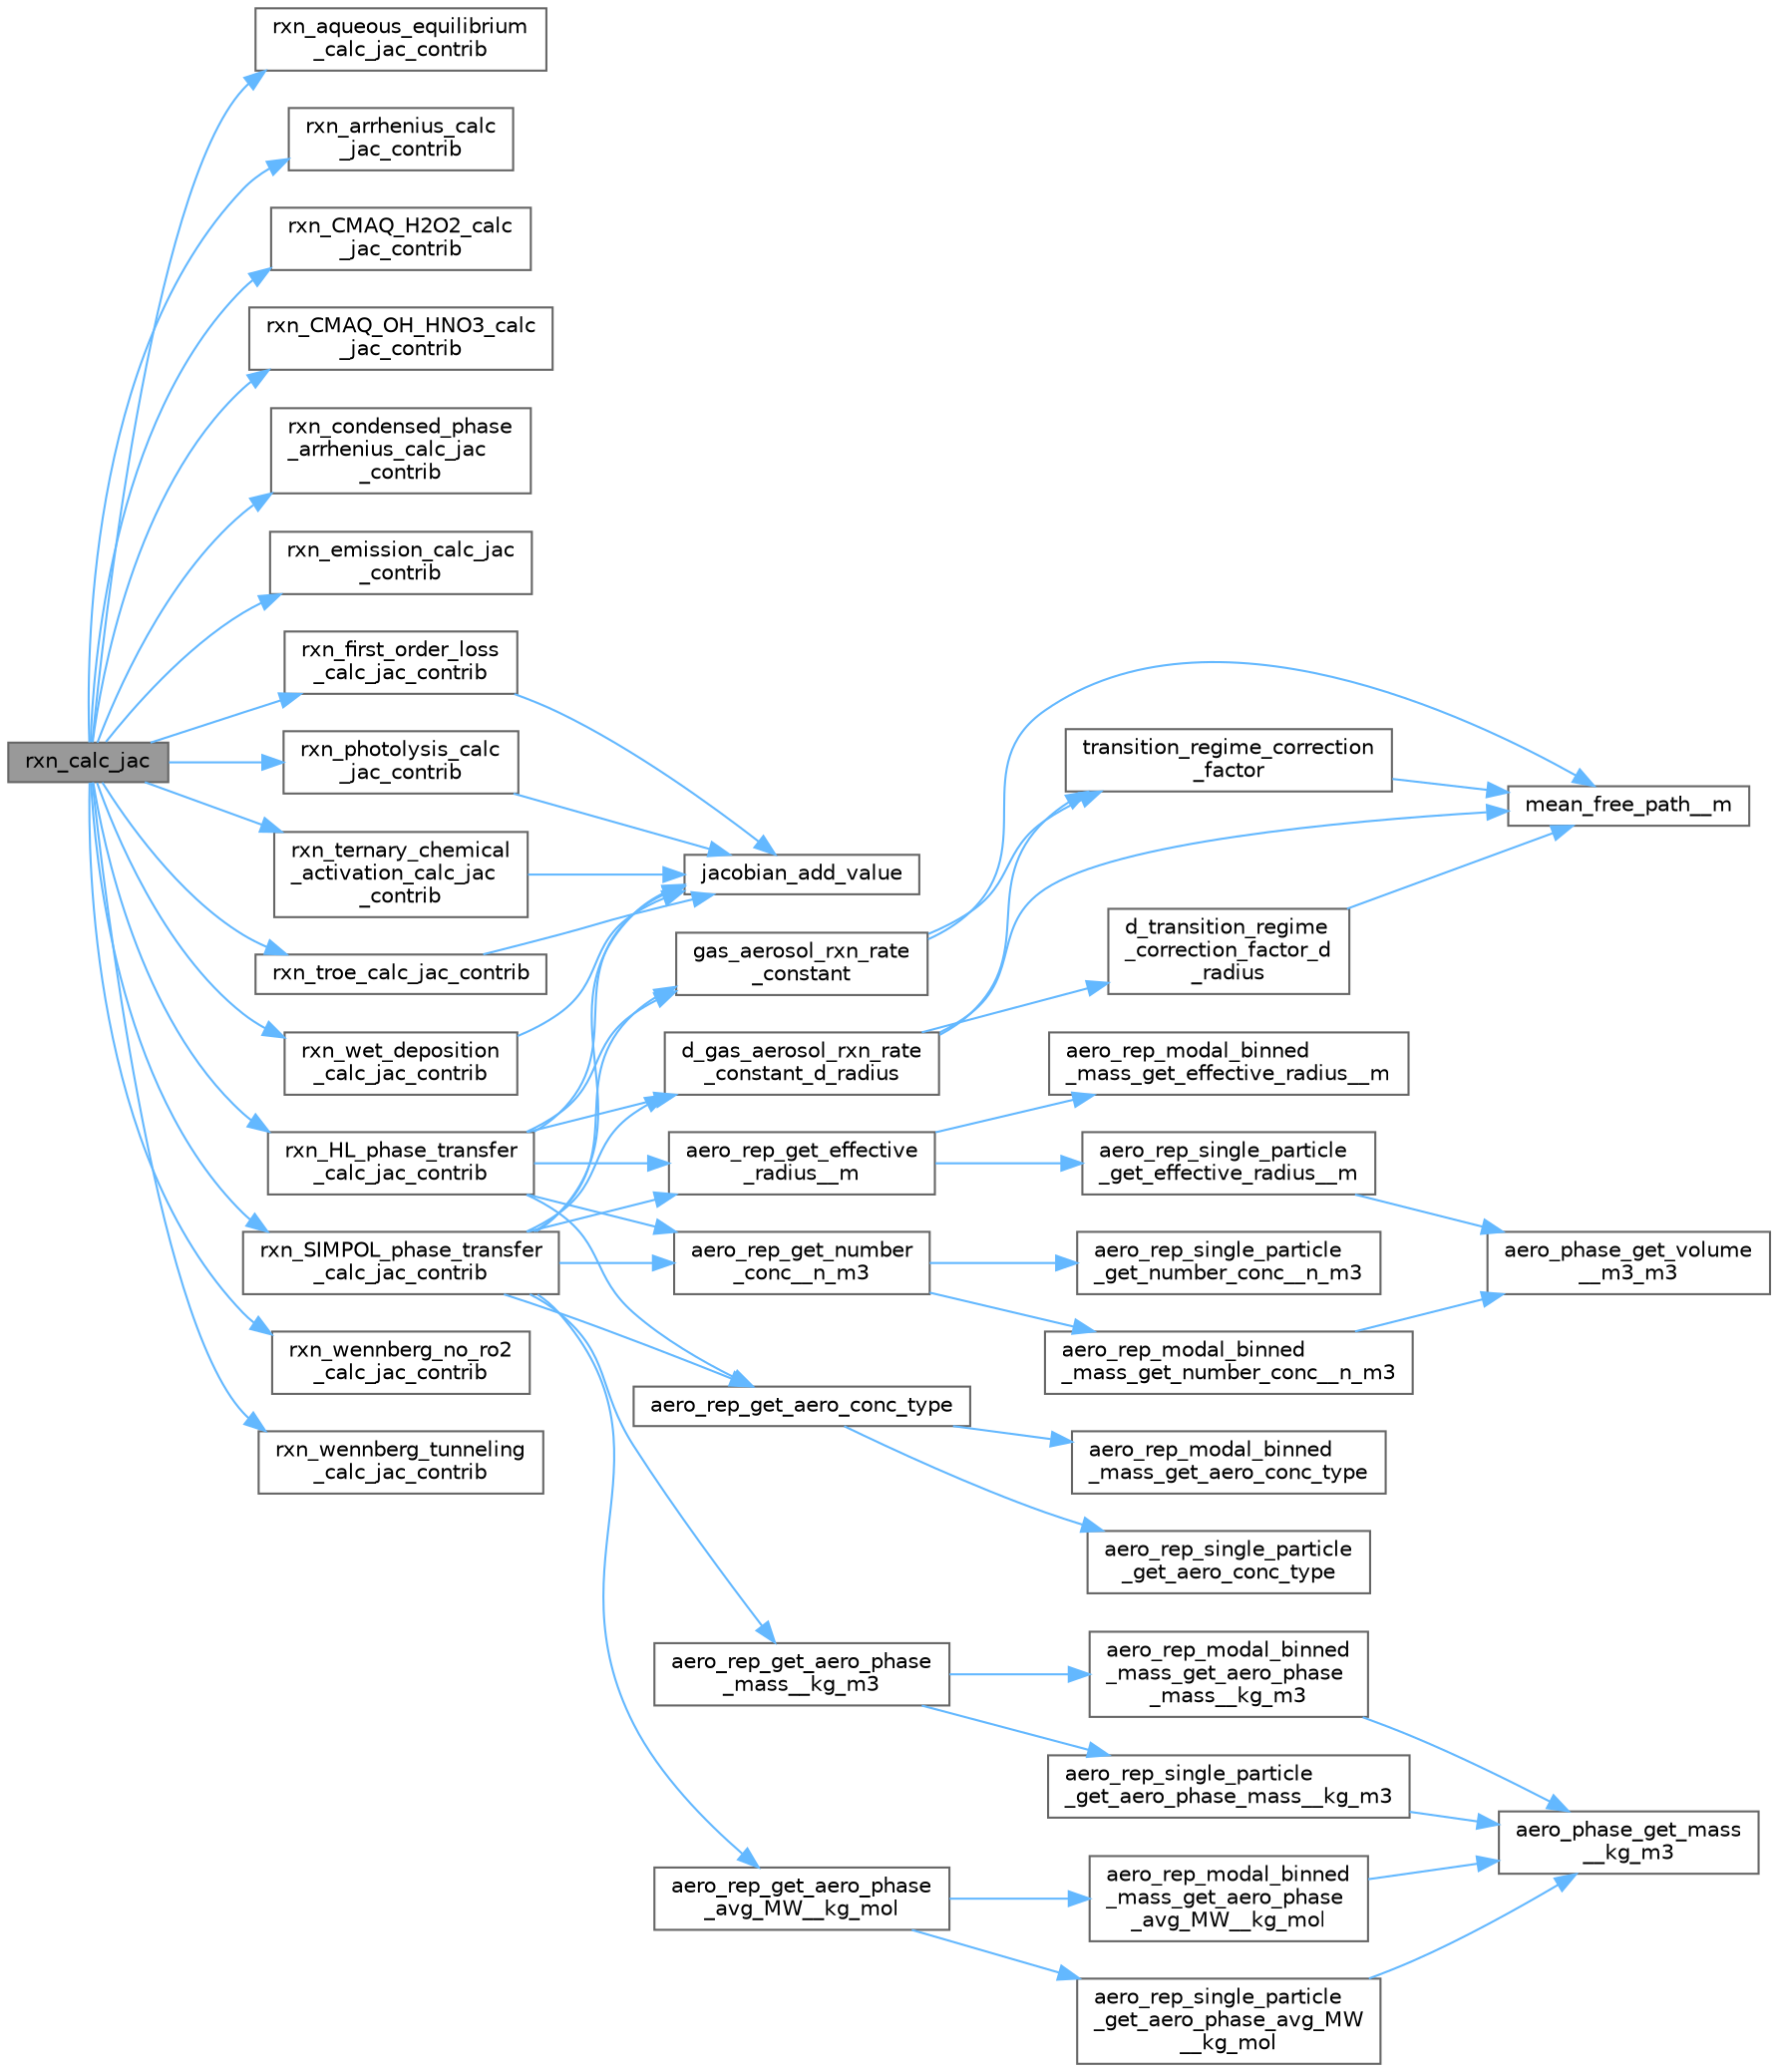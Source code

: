 digraph "rxn_calc_jac"
{
 // LATEX_PDF_SIZE
  bgcolor="transparent";
  edge [fontname=Helvetica,fontsize=10,labelfontname=Helvetica,labelfontsize=10];
  node [fontname=Helvetica,fontsize=10,shape=box,height=0.2,width=0.4];
  rankdir="LR";
  Node1 [label="rxn_calc_jac",height=0.2,width=0.4,color="gray40", fillcolor="grey60", style="filled", fontcolor="black",tooltip="Calculate the Jacobian."];
  Node1 -> Node2 [color="steelblue1",style="solid"];
  Node2 [label="rxn_aqueous_equilibrium\l_calc_jac_contrib",height=0.2,width=0.4,color="grey40", fillcolor="white", style="filled",URL="$rxns_8h.html#a3a1c1ef70d2f51a82338eab340b90d15",tooltip=" "];
  Node1 -> Node3 [color="steelblue1",style="solid"];
  Node3 [label="rxn_arrhenius_calc\l_jac_contrib",height=0.2,width=0.4,color="grey40", fillcolor="white", style="filled",URL="$rxns_8h.html#a6625604c5e4db9e3ee2840ec5c7ac958",tooltip=" "];
  Node1 -> Node4 [color="steelblue1",style="solid"];
  Node4 [label="rxn_CMAQ_H2O2_calc\l_jac_contrib",height=0.2,width=0.4,color="grey40", fillcolor="white", style="filled",URL="$rxns_8h.html#a3bb761f27db80079d009bfc5a6360549",tooltip=" "];
  Node1 -> Node5 [color="steelblue1",style="solid"];
  Node5 [label="rxn_CMAQ_OH_HNO3_calc\l_jac_contrib",height=0.2,width=0.4,color="grey40", fillcolor="white", style="filled",URL="$rxns_8h.html#ac8fab368dc4dda8e35c017a3647baa80",tooltip=" "];
  Node1 -> Node6 [color="steelblue1",style="solid"];
  Node6 [label="rxn_condensed_phase\l_arrhenius_calc_jac\l_contrib",height=0.2,width=0.4,color="grey40", fillcolor="white", style="filled",URL="$rxns_8h.html#a213c32e23ab79e40722d07eb9d3a43d0",tooltip=" "];
  Node1 -> Node7 [color="steelblue1",style="solid"];
  Node7 [label="rxn_emission_calc_jac\l_contrib",height=0.2,width=0.4,color="grey40", fillcolor="white", style="filled",URL="$rxn__emission_8c.html#ab50d43d95dad6b99d9d3fa5c8c887884",tooltip="Calculate contributions to the Jacobian from this reaction."];
  Node1 -> Node8 [color="steelblue1",style="solid"];
  Node8 [label="rxn_first_order_loss\l_calc_jac_contrib",height=0.2,width=0.4,color="grey40", fillcolor="white", style="filled",URL="$rxn__first__order__loss_8c.html#a07413cad7e1d96989ea035941a53e915",tooltip="Calculate contributions to the Jacobian from this reaction."];
  Node8 -> Node9 [color="steelblue1",style="solid"];
  Node9 [label="jacobian_add_value",height=0.2,width=0.4,color="grey40", fillcolor="white", style="filled",URL="$_jacobian_8c.html#a844d8b2784c48a794ada38d053b1d1b3",tooltip="Add a contribution to the Jacobian."];
  Node1 -> Node10 [color="steelblue1",style="solid"];
  Node10 [label="rxn_HL_phase_transfer\l_calc_jac_contrib",height=0.2,width=0.4,color="grey40", fillcolor="white", style="filled",URL="$rxn___h_l__phase__transfer_8c.html#a4e04c50da5215b9886991e6f0c98cccc",tooltip="Calculate contributions to the Jacobian from this reaction."];
  Node10 -> Node11 [color="steelblue1",style="solid"];
  Node11 [label="aero_rep_get_aero_conc_type",height=0.2,width=0.4,color="grey40", fillcolor="white", style="filled",URL="$aero__rep__solver_8c.html#a00aee7bec2d9284a74c0eb26d346dc81",tooltip="Check whether aerosol concentrations are per-particle or total for each phase."];
  Node11 -> Node12 [color="steelblue1",style="solid"];
  Node12 [label="aero_rep_modal_binned\l_mass_get_aero_conc_type",height=0.2,width=0.4,color="grey40", fillcolor="white", style="filled",URL="$aero__rep__modal__binned__mass_8c.html#a5806fae1fe7d70369bfb7a0d9c54d12f",tooltip="Get the type of aerosol concentration used."];
  Node11 -> Node13 [color="steelblue1",style="solid"];
  Node13 [label="aero_rep_single_particle\l_get_aero_conc_type",height=0.2,width=0.4,color="grey40", fillcolor="white", style="filled",URL="$aero__rep__single__particle_8c.html#a59114de73dd305d5825a8547155b8946",tooltip="Get the type of aerosol concentration used."];
  Node10 -> Node14 [color="steelblue1",style="solid"];
  Node14 [label="aero_rep_get_effective\l_radius__m",height=0.2,width=0.4,color="grey40", fillcolor="white", style="filled",URL="$aero__rep__solver_8c.html#aab8fc9de2c9bfe5d012e80322a5b653b",tooltip="Get the effective particle radius,  (m)"];
  Node14 -> Node15 [color="steelblue1",style="solid"];
  Node15 [label="aero_rep_modal_binned\l_mass_get_effective_radius__m",height=0.2,width=0.4,color="grey40", fillcolor="white", style="filled",URL="$aero__rep__modal__binned__mass_8c.html#a8d5bf734337581d90c2280ab858ccf96",tooltip="Get the effective particle radius  (m)"];
  Node14 -> Node16 [color="steelblue1",style="solid"];
  Node16 [label="aero_rep_single_particle\l_get_effective_radius__m",height=0.2,width=0.4,color="grey40", fillcolor="white", style="filled",URL="$aero__rep__single__particle_8c.html#a48b11d345d89071d34e67b5063b1b891",tooltip="Get the effective particle radius  (m)"];
  Node16 -> Node17 [color="steelblue1",style="solid"];
  Node17 [label="aero_phase_get_volume\l__m3_m3",height=0.2,width=0.4,color="grey40", fillcolor="white", style="filled",URL="$aero__phase__solver_8c.html#a6e493e863924f29d6bd06598fa657f08",tooltip="Get the volume of an aerosol phase."];
  Node10 -> Node18 [color="steelblue1",style="solid"];
  Node18 [label="aero_rep_get_number\l_conc__n_m3",height=0.2,width=0.4,color="grey40", fillcolor="white", style="filled",URL="$aero__rep__solver_8c.html#aa56870eb4fe20532461b1634d7688210",tooltip="Get the particle number concentration  ( )"];
  Node18 -> Node19 [color="steelblue1",style="solid"];
  Node19 [label="aero_rep_modal_binned\l_mass_get_number_conc__n_m3",height=0.2,width=0.4,color="grey40", fillcolor="white", style="filled",URL="$aero__rep__modal__binned__mass_8c.html#a2e585253c19aa48dec8c55b963999e9d",tooltip="Get the particle number concentration  ( )"];
  Node19 -> Node17 [color="steelblue1",style="solid"];
  Node18 -> Node20 [color="steelblue1",style="solid"];
  Node20 [label="aero_rep_single_particle\l_get_number_conc__n_m3",height=0.2,width=0.4,color="grey40", fillcolor="white", style="filled",URL="$aero__rep__single__particle_8c.html#afa7d35b774d0ab4d7cad7fb30d75e897",tooltip="Get the particle number concentration  ( )"];
  Node10 -> Node21 [color="steelblue1",style="solid"];
  Node21 [label="d_gas_aerosol_rxn_rate\l_constant_d_radius",height=0.2,width=0.4,color="grey40", fillcolor="white", style="filled",URL="$util_8h.html#ad31f0cb5f01c257931b6e82d91b6fb23",tooltip=" "];
  Node21 -> Node22 [color="steelblue1",style="solid"];
  Node22 [label="d_transition_regime\l_correction_factor_d\l_radius",height=0.2,width=0.4,color="grey40", fillcolor="white", style="filled",URL="$util_8h.html#af0918da54a73bf30e7079908caea2efd",tooltip=" "];
  Node22 -> Node23 [color="steelblue1",style="solid"];
  Node23 [label="mean_free_path__m",height=0.2,width=0.4,color="grey40", fillcolor="white", style="filled",URL="$util_8h.html#ae1c969544a10c17746622cf73186835c",tooltip=" "];
  Node21 -> Node23 [color="steelblue1",style="solid"];
  Node21 -> Node24 [color="steelblue1",style="solid"];
  Node24 [label="transition_regime_correction\l_factor",height=0.2,width=0.4,color="grey40", fillcolor="white", style="filled",URL="$util_8h.html#a0ade6cf865e738fbd0629ca08500679d",tooltip=" "];
  Node24 -> Node23 [color="steelblue1",style="solid"];
  Node10 -> Node25 [color="steelblue1",style="solid"];
  Node25 [label="gas_aerosol_rxn_rate\l_constant",height=0.2,width=0.4,color="grey40", fillcolor="white", style="filled",URL="$util_8h.html#ada92558814324f22e19743fbf25ceb0f",tooltip=" "];
  Node25 -> Node23 [color="steelblue1",style="solid"];
  Node25 -> Node24 [color="steelblue1",style="solid"];
  Node10 -> Node9 [color="steelblue1",style="solid"];
  Node1 -> Node26 [color="steelblue1",style="solid"];
  Node26 [label="rxn_photolysis_calc\l_jac_contrib",height=0.2,width=0.4,color="grey40", fillcolor="white", style="filled",URL="$rxn__photolysis_8c.html#a12201d188bd114013b835e74912fdf53",tooltip="Calculate contributions to the Jacobian from this reaction."];
  Node26 -> Node9 [color="steelblue1",style="solid"];
  Node1 -> Node27 [color="steelblue1",style="solid"];
  Node27 [label="rxn_SIMPOL_phase_transfer\l_calc_jac_contrib",height=0.2,width=0.4,color="grey40", fillcolor="white", style="filled",URL="$rxn___s_i_m_p_o_l__phase__transfer_8c.html#a2c6b4163ab0a9e65eec7dd8286d67885",tooltip="Calculate contributions to the Jacobian from this reaction."];
  Node27 -> Node11 [color="steelblue1",style="solid"];
  Node27 -> Node28 [color="steelblue1",style="solid"];
  Node28 [label="aero_rep_get_aero_phase\l_avg_MW__kg_mol",height=0.2,width=0.4,color="grey40", fillcolor="white", style="filled",URL="$aero__rep__solver_8c.html#a513044e29b338d17d02b5bc472a8046f",tooltip="Get the average molecular weight of an aerosol phase in this representation  ( )"];
  Node28 -> Node29 [color="steelblue1",style="solid"];
  Node29 [label="aero_rep_modal_binned\l_mass_get_aero_phase\l_avg_MW__kg_mol",height=0.2,width=0.4,color="grey40", fillcolor="white", style="filled",URL="$aero__rep__modal__binned__mass_8c.html#a2c1fd8badaa6ebffd2b45ab5314c1279",tooltip="Get the average molecular weight in an aerosol phase  ( )"];
  Node29 -> Node30 [color="steelblue1",style="solid"];
  Node30 [label="aero_phase_get_mass\l__kg_m3",height=0.2,width=0.4,color="grey40", fillcolor="white", style="filled",URL="$aero__phase__solver_8c.html#a965e0b9fc79db694be201edd05377dd1",tooltip="Get the mass and average MW in an aerosol phase."];
  Node28 -> Node31 [color="steelblue1",style="solid"];
  Node31 [label="aero_rep_single_particle\l_get_aero_phase_avg_MW\l__kg_mol",height=0.2,width=0.4,color="grey40", fillcolor="white", style="filled",URL="$aero__rep__single__particle_8c.html#a203b6931fd5a504b7cc1750eb582b60c",tooltip="Get the average molecular weight in an aerosol phase  ( )"];
  Node31 -> Node30 [color="steelblue1",style="solid"];
  Node27 -> Node32 [color="steelblue1",style="solid"];
  Node32 [label="aero_rep_get_aero_phase\l_mass__kg_m3",height=0.2,width=0.4,color="grey40", fillcolor="white", style="filled",URL="$aero__rep__solver_8c.html#a0d5fc5c14f5fc182d80811b27c644e86",tooltip="Get the total mass of an aerosol phase in this representation  ( )"];
  Node32 -> Node33 [color="steelblue1",style="solid"];
  Node33 [label="aero_rep_modal_binned\l_mass_get_aero_phase\l_mass__kg_m3",height=0.2,width=0.4,color="grey40", fillcolor="white", style="filled",URL="$aero__rep__modal__binned__mass_8c.html#aa84e95ce69656ab640edfdb32cc71d4c",tooltip="Get the total mass in an aerosol phase  ( )"];
  Node33 -> Node30 [color="steelblue1",style="solid"];
  Node32 -> Node34 [color="steelblue1",style="solid"];
  Node34 [label="aero_rep_single_particle\l_get_aero_phase_mass__kg_m3",height=0.2,width=0.4,color="grey40", fillcolor="white", style="filled",URL="$aero__rep__single__particle_8c.html#ad49c89b34b57e5b644d6506ead9dea34",tooltip="Get the total mass in an aerosol phase  ( )"];
  Node34 -> Node30 [color="steelblue1",style="solid"];
  Node27 -> Node14 [color="steelblue1",style="solid"];
  Node27 -> Node18 [color="steelblue1",style="solid"];
  Node27 -> Node21 [color="steelblue1",style="solid"];
  Node27 -> Node25 [color="steelblue1",style="solid"];
  Node27 -> Node9 [color="steelblue1",style="solid"];
  Node1 -> Node35 [color="steelblue1",style="solid"];
  Node35 [label="rxn_ternary_chemical\l_activation_calc_jac\l_contrib",height=0.2,width=0.4,color="grey40", fillcolor="white", style="filled",URL="$rxn__ternary__chemical__activation_8c.html#a0e03361890588fa6e5b8d43b5f63d208",tooltip="Calculate contributions to the Jacobian from this reaction."];
  Node35 -> Node9 [color="steelblue1",style="solid"];
  Node1 -> Node36 [color="steelblue1",style="solid"];
  Node36 [label="rxn_troe_calc_jac_contrib",height=0.2,width=0.4,color="grey40", fillcolor="white", style="filled",URL="$rxn__troe_8c.html#a4f34c34a0b24bbbb11a127246e3fd35e",tooltip="Calculate contributions to the Jacobian from this reaction."];
  Node36 -> Node9 [color="steelblue1",style="solid"];
  Node1 -> Node37 [color="steelblue1",style="solid"];
  Node37 [label="rxn_wennberg_no_ro2\l_calc_jac_contrib",height=0.2,width=0.4,color="grey40", fillcolor="white", style="filled",URL="$rxns_8h.html#ae08ec58e30aea84e496cc2d253b34802",tooltip=" "];
  Node1 -> Node38 [color="steelblue1",style="solid"];
  Node38 [label="rxn_wennberg_tunneling\l_calc_jac_contrib",height=0.2,width=0.4,color="grey40", fillcolor="white", style="filled",URL="$rxns_8h.html#ac1f9c72aea45cd152bdcc765fd486868",tooltip=" "];
  Node1 -> Node39 [color="steelblue1",style="solid"];
  Node39 [label="rxn_wet_deposition\l_calc_jac_contrib",height=0.2,width=0.4,color="grey40", fillcolor="white", style="filled",URL="$rxn__wet__deposition_8c.html#ad84c0373895c3b2bfad55408c9066f16",tooltip="Calculate contributions to the Jacobian from this reaction."];
  Node39 -> Node9 [color="steelblue1",style="solid"];
}
